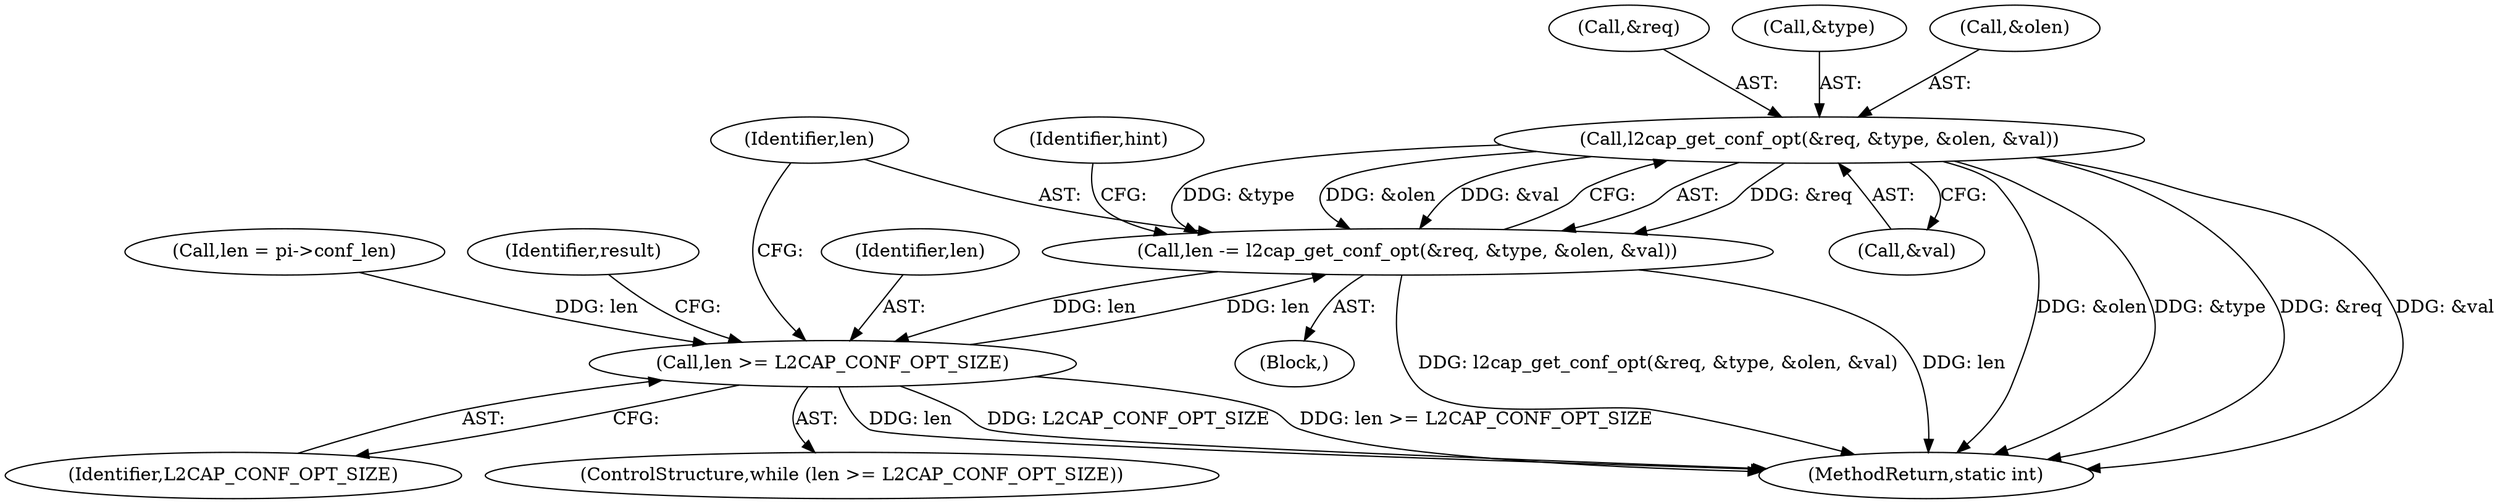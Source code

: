 digraph "0_linux_f2fcfcd670257236ebf2088bbdf26f6a8ef459fe_3@pointer" {
"1000155" [label="(Call,l2cap_get_conf_opt(&req, &type, &olen, &val))"];
"1000153" [label="(Call,len -= l2cap_get_conf_opt(&req, &type, &olen, &val))"];
"1000149" [label="(Call,len >= L2CAP_CONF_OPT_SIZE)"];
"1000151" [label="(Identifier,L2CAP_CONF_OPT_SIZE)"];
"1000150" [label="(Identifier,len)"];
"1000165" [label="(Identifier,hint)"];
"1000155" [label="(Call,l2cap_get_conf_opt(&req, &type, &olen, &val))"];
"1000154" [label="(Identifier,len)"];
"1000149" [label="(Call,len >= L2CAP_CONF_OPT_SIZE)"];
"1000153" [label="(Call,len -= l2cap_get_conf_opt(&req, &type, &olen, &val))"];
"1000156" [label="(Call,&req)"];
"1000158" [label="(Call,&type)"];
"1000162" [label="(Call,&val)"];
"1000127" [label="(Call,len = pi->conf_len)"];
"1000220" [label="(Identifier,result)"];
"1000148" [label="(ControlStructure,while (len >= L2CAP_CONF_OPT_SIZE))"];
"1000160" [label="(Call,&olen)"];
"1000309" [label="(MethodReturn,static int)"];
"1000152" [label="(Block,)"];
"1000155" -> "1000153"  [label="AST: "];
"1000155" -> "1000162"  [label="CFG: "];
"1000156" -> "1000155"  [label="AST: "];
"1000158" -> "1000155"  [label="AST: "];
"1000160" -> "1000155"  [label="AST: "];
"1000162" -> "1000155"  [label="AST: "];
"1000153" -> "1000155"  [label="CFG: "];
"1000155" -> "1000309"  [label="DDG: &olen"];
"1000155" -> "1000309"  [label="DDG: &type"];
"1000155" -> "1000309"  [label="DDG: &req"];
"1000155" -> "1000309"  [label="DDG: &val"];
"1000155" -> "1000153"  [label="DDG: &req"];
"1000155" -> "1000153"  [label="DDG: &type"];
"1000155" -> "1000153"  [label="DDG: &olen"];
"1000155" -> "1000153"  [label="DDG: &val"];
"1000153" -> "1000152"  [label="AST: "];
"1000154" -> "1000153"  [label="AST: "];
"1000165" -> "1000153"  [label="CFG: "];
"1000153" -> "1000309"  [label="DDG: l2cap_get_conf_opt(&req, &type, &olen, &val)"];
"1000153" -> "1000309"  [label="DDG: len"];
"1000153" -> "1000149"  [label="DDG: len"];
"1000149" -> "1000153"  [label="DDG: len"];
"1000149" -> "1000148"  [label="AST: "];
"1000149" -> "1000151"  [label="CFG: "];
"1000150" -> "1000149"  [label="AST: "];
"1000151" -> "1000149"  [label="AST: "];
"1000154" -> "1000149"  [label="CFG: "];
"1000220" -> "1000149"  [label="CFG: "];
"1000149" -> "1000309"  [label="DDG: L2CAP_CONF_OPT_SIZE"];
"1000149" -> "1000309"  [label="DDG: len >= L2CAP_CONF_OPT_SIZE"];
"1000149" -> "1000309"  [label="DDG: len"];
"1000127" -> "1000149"  [label="DDG: len"];
}
